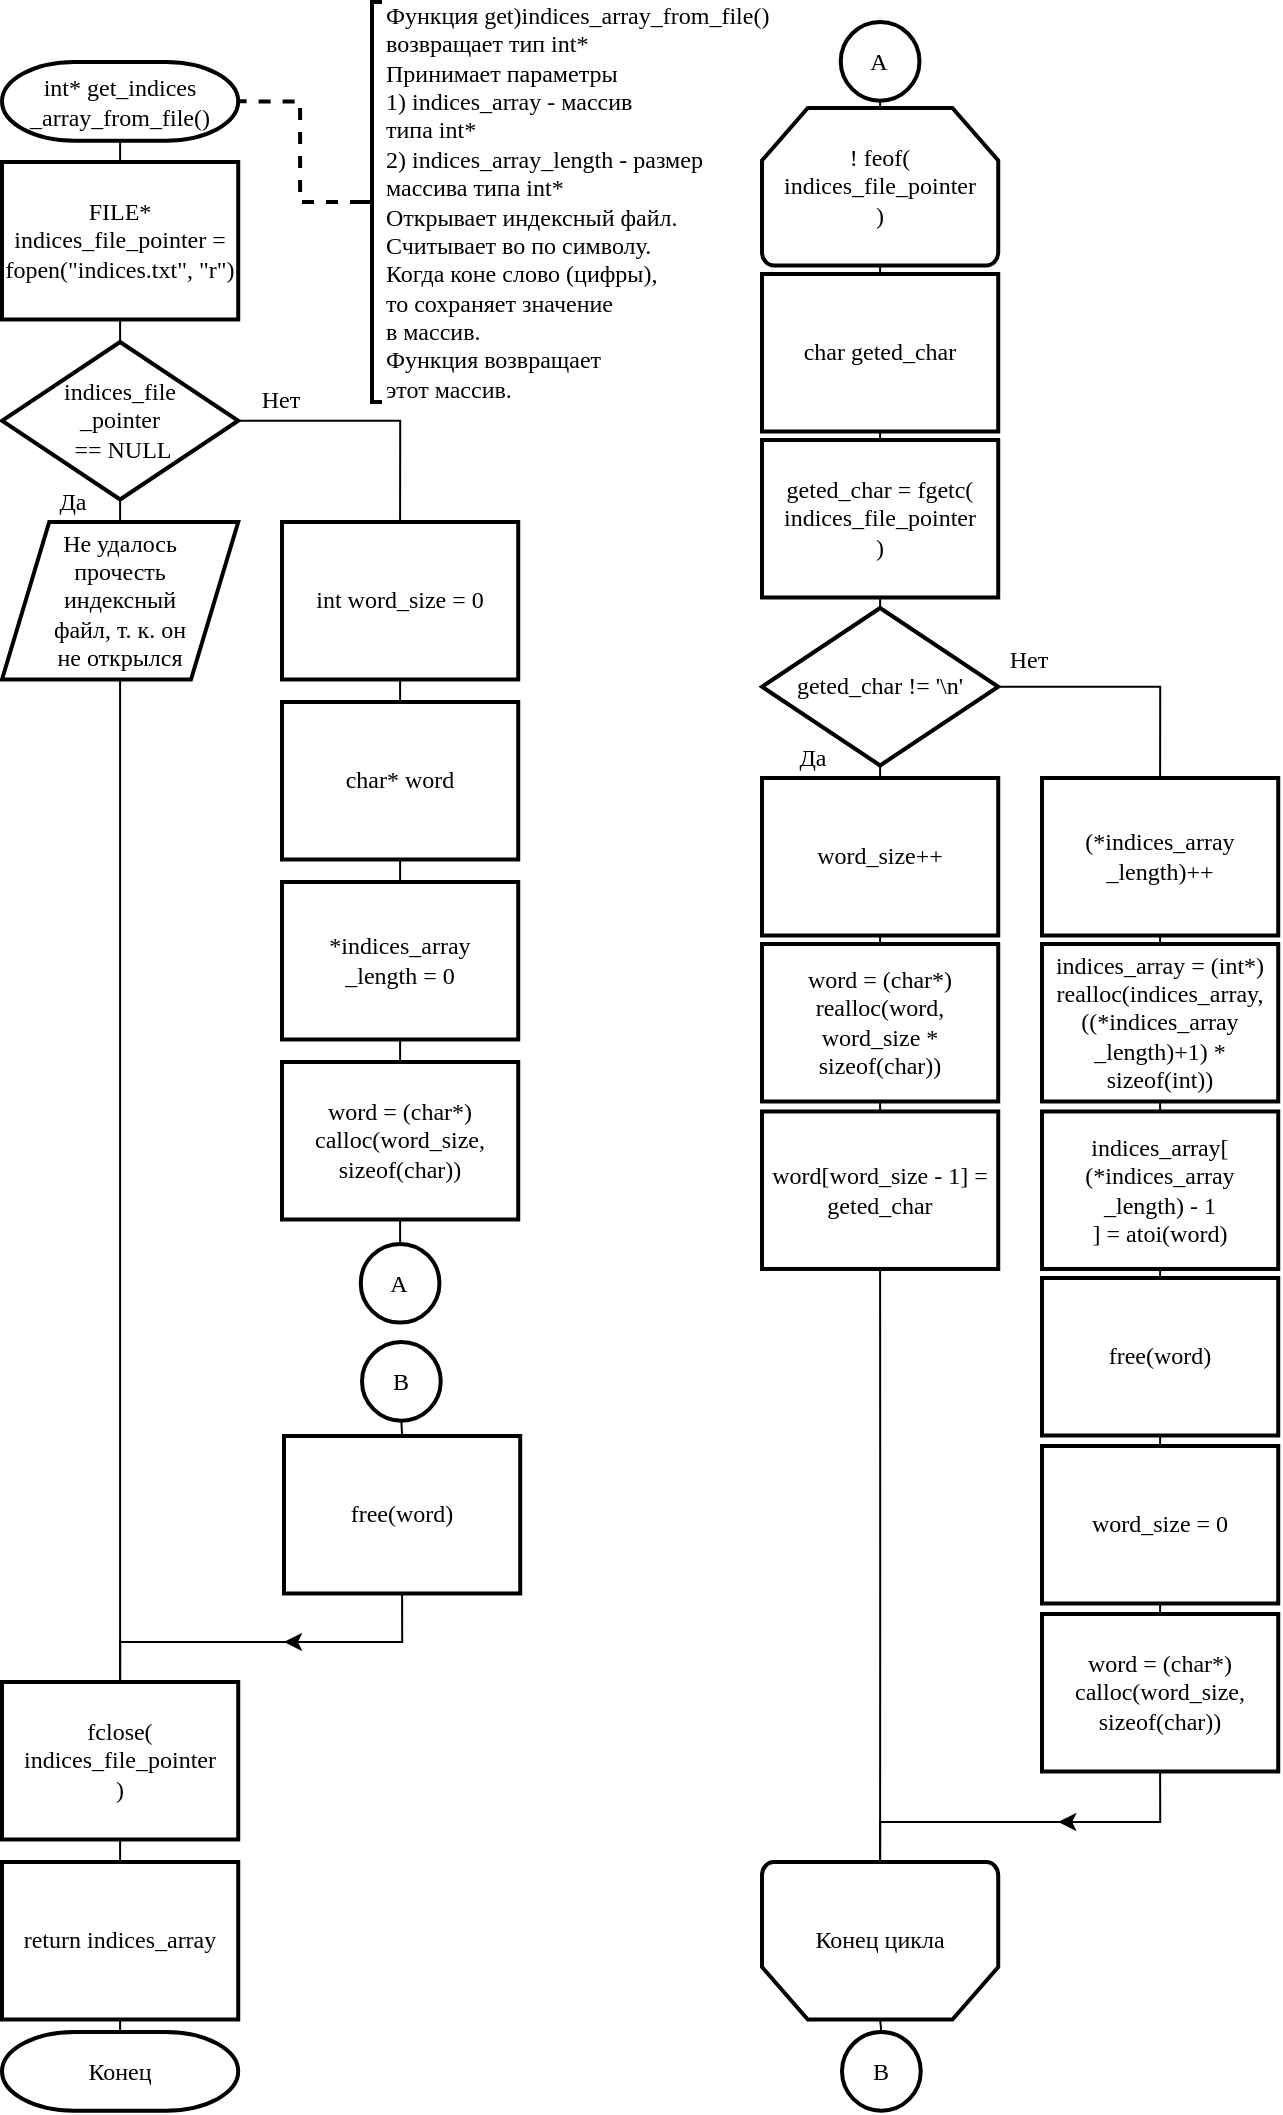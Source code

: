<mxfile version="13.0.3" type="device"><diagram id="yg2Ygf8nxabyiP3ZugN-" name="Page-1"><mxGraphModel dx="599" dy="358" grid="1" gridSize="10" guides="1" tooltips="1" connect="1" arrows="1" fold="1" page="1" pageScale="1" pageWidth="827" pageHeight="1169" math="0" shadow="0"><root><mxCell id="0"/><mxCell id="1" parent="0"/><mxCell id="3YvJE_8e4Qv8hHOXHo2c-40" style="edgeStyle=orthogonalEdgeStyle;rounded=0;orthogonalLoop=1;jettySize=auto;html=1;exitX=0.5;exitY=1;exitDx=0;exitDy=0;exitPerimeter=0;entryX=0.5;entryY=0;entryDx=0;entryDy=0;endArrow=none;endFill=0;fontFamily=Times New Roman;" edge="1" parent="1" source="3YvJE_8e4Qv8hHOXHo2c-1" target="3YvJE_8e4Qv8hHOXHo2c-2"><mxGeometry relative="1" as="geometry"/></mxCell><mxCell id="3YvJE_8e4Qv8hHOXHo2c-1" value="int* get_indices&lt;br&gt;_array_from_file()" style="strokeWidth=2;html=1;shape=mxgraph.flowchart.terminator;whiteSpace=wrap;fontFamily=Times New Roman;" vertex="1" parent="1"><mxGeometry x="90" y="70" width="118.11" height="39.37" as="geometry"/></mxCell><mxCell id="3YvJE_8e4Qv8hHOXHo2c-41" style="edgeStyle=orthogonalEdgeStyle;rounded=0;orthogonalLoop=1;jettySize=auto;html=1;exitX=0.5;exitY=1;exitDx=0;exitDy=0;entryX=0.5;entryY=0;entryDx=0;entryDy=0;entryPerimeter=0;endArrow=none;endFill=0;fontFamily=Times New Roman;" edge="1" parent="1" source="3YvJE_8e4Qv8hHOXHo2c-2" target="3YvJE_8e4Qv8hHOXHo2c-3"><mxGeometry relative="1" as="geometry"/></mxCell><mxCell id="3YvJE_8e4Qv8hHOXHo2c-2" value="FILE* indices_file_pointer = fopen(&quot;indices.txt&quot;, &quot;r&quot;)" style="rounded=0;whiteSpace=wrap;html=1;absoluteArcSize=1;arcSize=14;strokeWidth=2;fontFamily=Times New Roman;" vertex="1" parent="1"><mxGeometry x="90" y="120" width="118.11" height="78.74" as="geometry"/></mxCell><mxCell id="3YvJE_8e4Qv8hHOXHo2c-42" style="edgeStyle=orthogonalEdgeStyle;rounded=0;orthogonalLoop=1;jettySize=auto;html=1;exitX=0.5;exitY=1;exitDx=0;exitDy=0;exitPerimeter=0;entryX=0.5;entryY=0;entryDx=0;entryDy=0;endArrow=none;endFill=0;fontFamily=Times New Roman;" edge="1" parent="1" source="3YvJE_8e4Qv8hHOXHo2c-3" target="3YvJE_8e4Qv8hHOXHo2c-4"><mxGeometry relative="1" as="geometry"/></mxCell><mxCell id="3YvJE_8e4Qv8hHOXHo2c-43" style="edgeStyle=orthogonalEdgeStyle;rounded=0;orthogonalLoop=1;jettySize=auto;html=1;exitX=1;exitY=0.5;exitDx=0;exitDy=0;exitPerimeter=0;entryX=0.5;entryY=0;entryDx=0;entryDy=0;endArrow=none;endFill=0;fontFamily=Times New Roman;" edge="1" parent="1" source="3YvJE_8e4Qv8hHOXHo2c-3" target="3YvJE_8e4Qv8hHOXHo2c-5"><mxGeometry relative="1" as="geometry"/></mxCell><mxCell id="3YvJE_8e4Qv8hHOXHo2c-3" value="indices_file&lt;br&gt;_pointer&lt;br&gt;&amp;nbsp;== NULL" style="strokeWidth=2;html=1;shape=mxgraph.flowchart.decision;whiteSpace=wrap;fontFamily=Times New Roman;" vertex="1" parent="1"><mxGeometry x="90" y="210" width="118.11" height="78.74" as="geometry"/></mxCell><mxCell id="3YvJE_8e4Qv8hHOXHo2c-57" style="edgeStyle=orthogonalEdgeStyle;rounded=0;orthogonalLoop=1;jettySize=auto;html=1;exitX=0.5;exitY=1;exitDx=0;exitDy=0;entryX=0.5;entryY=0;entryDx=0;entryDy=0;endArrow=none;endFill=0;fontFamily=Times New Roman;" edge="1" parent="1" source="3YvJE_8e4Qv8hHOXHo2c-4" target="3YvJE_8e4Qv8hHOXHo2c-55"><mxGeometry relative="1" as="geometry"/></mxCell><mxCell id="3YvJE_8e4Qv8hHOXHo2c-4" value="Не удалось&lt;br&gt;прочесть&lt;br&gt;индексный&lt;br&gt;файл, т. к. он&lt;br&gt;не открылся" style="shape=parallelogram;perimeter=parallelogramPerimeter;whiteSpace=wrap;html=1;strokeWidth=2;fontFamily=Times New Roman;" vertex="1" parent="1"><mxGeometry x="90" y="300" width="118.11" height="78.74" as="geometry"/></mxCell><mxCell id="3YvJE_8e4Qv8hHOXHo2c-44" style="edgeStyle=orthogonalEdgeStyle;rounded=0;orthogonalLoop=1;jettySize=auto;html=1;exitX=0.5;exitY=1;exitDx=0;exitDy=0;entryX=0.5;entryY=0;entryDx=0;entryDy=0;endArrow=none;endFill=0;fontFamily=Times New Roman;" edge="1" parent="1" source="3YvJE_8e4Qv8hHOXHo2c-5" target="3YvJE_8e4Qv8hHOXHo2c-6"><mxGeometry relative="1" as="geometry"/></mxCell><mxCell id="3YvJE_8e4Qv8hHOXHo2c-5" value="int word_size = 0" style="rounded=0;whiteSpace=wrap;html=1;absoluteArcSize=1;arcSize=14;strokeWidth=2;fontFamily=Times New Roman;" vertex="1" parent="1"><mxGeometry x="230" y="300" width="118.11" height="78.74" as="geometry"/></mxCell><mxCell id="3YvJE_8e4Qv8hHOXHo2c-45" style="edgeStyle=orthogonalEdgeStyle;rounded=0;orthogonalLoop=1;jettySize=auto;html=1;exitX=0.5;exitY=1;exitDx=0;exitDy=0;entryX=0.5;entryY=0;entryDx=0;entryDy=0;endArrow=none;endFill=0;fontFamily=Times New Roman;" edge="1" parent="1" source="3YvJE_8e4Qv8hHOXHo2c-6" target="3YvJE_8e4Qv8hHOXHo2c-7"><mxGeometry relative="1" as="geometry"/></mxCell><mxCell id="3YvJE_8e4Qv8hHOXHo2c-6" value="char* word" style="rounded=0;whiteSpace=wrap;html=1;absoluteArcSize=1;arcSize=14;strokeWidth=2;fontFamily=Times New Roman;" vertex="1" parent="1"><mxGeometry x="230" y="390" width="118.11" height="78.74" as="geometry"/></mxCell><mxCell id="3YvJE_8e4Qv8hHOXHo2c-46" style="edgeStyle=orthogonalEdgeStyle;rounded=0;orthogonalLoop=1;jettySize=auto;html=1;exitX=0.5;exitY=1;exitDx=0;exitDy=0;entryX=0.5;entryY=0;entryDx=0;entryDy=0;endArrow=none;endFill=0;fontFamily=Times New Roman;" edge="1" parent="1" source="3YvJE_8e4Qv8hHOXHo2c-7" target="3YvJE_8e4Qv8hHOXHo2c-8"><mxGeometry relative="1" as="geometry"/></mxCell><mxCell id="3YvJE_8e4Qv8hHOXHo2c-7" value="*indices_array&lt;br&gt;_length = 0" style="rounded=0;whiteSpace=wrap;html=1;absoluteArcSize=1;arcSize=14;strokeWidth=2;fontFamily=Times New Roman;" vertex="1" parent="1"><mxGeometry x="230" y="480" width="118.11" height="78.74" as="geometry"/></mxCell><mxCell id="3YvJE_8e4Qv8hHOXHo2c-48" style="edgeStyle=orthogonalEdgeStyle;rounded=0;orthogonalLoop=1;jettySize=auto;html=1;exitX=0.5;exitY=1;exitDx=0;exitDy=0;entryX=0.5;entryY=0;entryDx=0;entryDy=0;entryPerimeter=0;endArrow=none;endFill=0;fontFamily=Times New Roman;" edge="1" parent="1" source="3YvJE_8e4Qv8hHOXHo2c-8" target="3YvJE_8e4Qv8hHOXHo2c-47"><mxGeometry relative="1" as="geometry"/></mxCell><mxCell id="3YvJE_8e4Qv8hHOXHo2c-8" value="word = (char*) calloc(word_size, sizeof(char))" style="rounded=0;whiteSpace=wrap;html=1;absoluteArcSize=1;arcSize=14;strokeWidth=2;fontFamily=Times New Roman;" vertex="1" parent="1"><mxGeometry x="230" y="570" width="118.11" height="78.74" as="geometry"/></mxCell><mxCell id="3YvJE_8e4Qv8hHOXHo2c-39" style="edgeStyle=orthogonalEdgeStyle;rounded=0;orthogonalLoop=1;jettySize=auto;html=1;exitX=0.5;exitY=1;exitDx=0;exitDy=0;exitPerimeter=0;entryX=0.5;entryY=0;entryDx=0;entryDy=0;endArrow=none;endFill=0;fontFamily=Times New Roman;" edge="1" parent="1" source="3YvJE_8e4Qv8hHOXHo2c-9" target="3YvJE_8e4Qv8hHOXHo2c-11"><mxGeometry relative="1" as="geometry"/></mxCell><mxCell id="3YvJE_8e4Qv8hHOXHo2c-9" value="! feof(&lt;br&gt;indices_file_pointer&lt;br&gt;)" style="strokeWidth=2;html=1;shape=mxgraph.flowchart.loop_limit;whiteSpace=wrap;fontFamily=Times New Roman;" vertex="1" parent="1"><mxGeometry x="470" y="93" width="118.11" height="78.74" as="geometry"/></mxCell><mxCell id="3YvJE_8e4Qv8hHOXHo2c-52" style="edgeStyle=orthogonalEdgeStyle;rounded=0;orthogonalLoop=1;jettySize=auto;html=1;exitX=0.5;exitY=0;exitDx=0;exitDy=0;exitPerimeter=0;entryX=0.5;entryY=0;entryDx=0;entryDy=0;entryPerimeter=0;endArrow=none;endFill=0;fontFamily=Times New Roman;" edge="1" parent="1" source="3YvJE_8e4Qv8hHOXHo2c-10" target="3YvJE_8e4Qv8hHOXHo2c-51"><mxGeometry relative="1" as="geometry"/></mxCell><mxCell id="3YvJE_8e4Qv8hHOXHo2c-10" value="Конец цикла" style="strokeWidth=2;html=1;shape=mxgraph.flowchart.loop_limit;whiteSpace=wrap;fontFamily=Times New Roman;flipV=1;" vertex="1" parent="1"><mxGeometry x="470" y="970" width="118.11" height="78.74" as="geometry"/></mxCell><mxCell id="3YvJE_8e4Qv8hHOXHo2c-38" style="edgeStyle=orthogonalEdgeStyle;rounded=0;orthogonalLoop=1;jettySize=auto;html=1;exitX=0.5;exitY=1;exitDx=0;exitDy=0;entryX=0.5;entryY=0;entryDx=0;entryDy=0;endArrow=none;endFill=0;fontFamily=Times New Roman;" edge="1" parent="1" source="3YvJE_8e4Qv8hHOXHo2c-11" target="3YvJE_8e4Qv8hHOXHo2c-12"><mxGeometry relative="1" as="geometry"/></mxCell><mxCell id="3YvJE_8e4Qv8hHOXHo2c-11" value="char geted_char" style="rounded=0;whiteSpace=wrap;html=1;absoluteArcSize=1;arcSize=14;strokeWidth=2;fontFamily=Times New Roman;" vertex="1" parent="1"><mxGeometry x="470" y="176" width="118.11" height="78.74" as="geometry"/></mxCell><mxCell id="3YvJE_8e4Qv8hHOXHo2c-37" style="edgeStyle=orthogonalEdgeStyle;rounded=0;orthogonalLoop=1;jettySize=auto;html=1;exitX=0.5;exitY=1;exitDx=0;exitDy=0;entryX=0.5;entryY=0;entryDx=0;entryDy=0;entryPerimeter=0;endArrow=none;endFill=0;fontFamily=Times New Roman;" edge="1" parent="1" source="3YvJE_8e4Qv8hHOXHo2c-12" target="3YvJE_8e4Qv8hHOXHo2c-13"><mxGeometry relative="1" as="geometry"/></mxCell><mxCell id="3YvJE_8e4Qv8hHOXHo2c-12" value="geted_char = fgetc(&lt;br&gt;indices_file_pointer&lt;br&gt;)" style="rounded=0;whiteSpace=wrap;html=1;absoluteArcSize=1;arcSize=14;strokeWidth=2;fontFamily=Times New Roman;" vertex="1" parent="1"><mxGeometry x="470" y="259" width="118.11" height="78.74" as="geometry"/></mxCell><mxCell id="3YvJE_8e4Qv8hHOXHo2c-28" style="edgeStyle=orthogonalEdgeStyle;rounded=0;orthogonalLoop=1;jettySize=auto;html=1;exitX=0.5;exitY=1;exitDx=0;exitDy=0;exitPerimeter=0;entryX=0.5;entryY=0;entryDx=0;entryDy=0;endArrow=none;endFill=0;fontFamily=Times New Roman;" edge="1" parent="1" source="3YvJE_8e4Qv8hHOXHo2c-13" target="3YvJE_8e4Qv8hHOXHo2c-14"><mxGeometry relative="1" as="geometry"/></mxCell><mxCell id="3YvJE_8e4Qv8hHOXHo2c-31" style="edgeStyle=orthogonalEdgeStyle;rounded=0;orthogonalLoop=1;jettySize=auto;html=1;exitX=1;exitY=0.5;exitDx=0;exitDy=0;exitPerimeter=0;entryX=0.5;entryY=0;entryDx=0;entryDy=0;endArrow=none;endFill=0;fontFamily=Times New Roman;" edge="1" parent="1" source="3YvJE_8e4Qv8hHOXHo2c-13" target="3YvJE_8e4Qv8hHOXHo2c-17"><mxGeometry relative="1" as="geometry"/></mxCell><mxCell id="3YvJE_8e4Qv8hHOXHo2c-13" value="geted_char != '\n'" style="strokeWidth=2;html=1;shape=mxgraph.flowchart.decision;whiteSpace=wrap;fontFamily=Times New Roman;" vertex="1" parent="1"><mxGeometry x="470" y="343" width="118.11" height="78.74" as="geometry"/></mxCell><mxCell id="3YvJE_8e4Qv8hHOXHo2c-29" style="edgeStyle=orthogonalEdgeStyle;rounded=0;orthogonalLoop=1;jettySize=auto;html=1;exitX=0.5;exitY=1;exitDx=0;exitDy=0;entryX=0.5;entryY=0;entryDx=0;entryDy=0;endArrow=none;endFill=0;fontFamily=Times New Roman;" edge="1" parent="1" source="3YvJE_8e4Qv8hHOXHo2c-14" target="3YvJE_8e4Qv8hHOXHo2c-15"><mxGeometry relative="1" as="geometry"/></mxCell><mxCell id="3YvJE_8e4Qv8hHOXHo2c-14" value="word_size++" style="rounded=0;whiteSpace=wrap;html=1;absoluteArcSize=1;arcSize=14;strokeWidth=2;fontFamily=Times New Roman;" vertex="1" parent="1"><mxGeometry x="470" y="428" width="118.11" height="78.74" as="geometry"/></mxCell><mxCell id="3YvJE_8e4Qv8hHOXHo2c-30" style="edgeStyle=orthogonalEdgeStyle;rounded=0;orthogonalLoop=1;jettySize=auto;html=1;exitX=0.5;exitY=1;exitDx=0;exitDy=0;entryX=0.5;entryY=0;entryDx=0;entryDy=0;endArrow=none;endFill=0;fontFamily=Times New Roman;" edge="1" parent="1" source="3YvJE_8e4Qv8hHOXHo2c-15" target="3YvJE_8e4Qv8hHOXHo2c-16"><mxGeometry relative="1" as="geometry"/></mxCell><mxCell id="3YvJE_8e4Qv8hHOXHo2c-15" value="word = (char*) realloc(word, word_size * sizeof(char))" style="rounded=0;whiteSpace=wrap;html=1;absoluteArcSize=1;arcSize=14;strokeWidth=2;fontFamily=Times New Roman;" vertex="1" parent="1"><mxGeometry x="470" y="511" width="118.11" height="78.74" as="geometry"/></mxCell><mxCell id="3YvJE_8e4Qv8hHOXHo2c-27" style="edgeStyle=orthogonalEdgeStyle;rounded=0;orthogonalLoop=1;jettySize=auto;html=1;exitX=0.5;exitY=1;exitDx=0;exitDy=0;endArrow=none;endFill=0;fontFamily=Times New Roman;" edge="1" parent="1" source="3YvJE_8e4Qv8hHOXHo2c-16" target="3YvJE_8e4Qv8hHOXHo2c-10"><mxGeometry relative="1" as="geometry"/></mxCell><mxCell id="3YvJE_8e4Qv8hHOXHo2c-16" value="word[word_size - 1] = geted_char" style="rounded=0;whiteSpace=wrap;html=1;absoluteArcSize=1;arcSize=14;strokeWidth=2;fontFamily=Times New Roman;" vertex="1" parent="1"><mxGeometry x="470" y="594.74" width="118.11" height="78.74" as="geometry"/></mxCell><mxCell id="3YvJE_8e4Qv8hHOXHo2c-32" style="edgeStyle=orthogonalEdgeStyle;rounded=0;orthogonalLoop=1;jettySize=auto;html=1;exitX=0.5;exitY=1;exitDx=0;exitDy=0;entryX=0.5;entryY=0;entryDx=0;entryDy=0;endArrow=none;endFill=0;fontFamily=Times New Roman;" edge="1" parent="1" source="3YvJE_8e4Qv8hHOXHo2c-17" target="3YvJE_8e4Qv8hHOXHo2c-18"><mxGeometry relative="1" as="geometry"/></mxCell><mxCell id="3YvJE_8e4Qv8hHOXHo2c-17" value="(*indices_array&lt;br&gt;_length)++" style="rounded=0;whiteSpace=wrap;html=1;absoluteArcSize=1;arcSize=14;strokeWidth=2;fontFamily=Times New Roman;" vertex="1" parent="1"><mxGeometry x="610" y="428" width="118.11" height="78.74" as="geometry"/></mxCell><mxCell id="3YvJE_8e4Qv8hHOXHo2c-33" style="edgeStyle=orthogonalEdgeStyle;rounded=0;orthogonalLoop=1;jettySize=auto;html=1;exitX=0.5;exitY=1;exitDx=0;exitDy=0;entryX=0.5;entryY=0;entryDx=0;entryDy=0;endArrow=none;endFill=0;fontFamily=Times New Roman;" edge="1" parent="1" source="3YvJE_8e4Qv8hHOXHo2c-18" target="3YvJE_8e4Qv8hHOXHo2c-19"><mxGeometry relative="1" as="geometry"/></mxCell><mxCell id="3YvJE_8e4Qv8hHOXHo2c-18" value="indices_array = (int*) realloc(indices_array, ((*indices_array&lt;br&gt;_length)+1) * sizeof(int))" style="rounded=0;whiteSpace=wrap;html=1;absoluteArcSize=1;arcSize=14;strokeWidth=2;fontFamily=Times New Roman;" vertex="1" parent="1"><mxGeometry x="610" y="511" width="118.11" height="78.74" as="geometry"/></mxCell><mxCell id="3YvJE_8e4Qv8hHOXHo2c-34" style="edgeStyle=orthogonalEdgeStyle;rounded=0;orthogonalLoop=1;jettySize=auto;html=1;exitX=0.5;exitY=1;exitDx=0;exitDy=0;entryX=0.5;entryY=0;entryDx=0;entryDy=0;endArrow=none;endFill=0;fontFamily=Times New Roman;" edge="1" parent="1" source="3YvJE_8e4Qv8hHOXHo2c-19" target="3YvJE_8e4Qv8hHOXHo2c-20"><mxGeometry relative="1" as="geometry"/></mxCell><mxCell id="3YvJE_8e4Qv8hHOXHo2c-19" value="indices_array[&lt;br&gt;(*indices_array&lt;br&gt;_length) - 1&lt;br&gt;] = atoi(word)" style="rounded=0;whiteSpace=wrap;html=1;absoluteArcSize=1;arcSize=14;strokeWidth=2;fontFamily=Times New Roman;" vertex="1" parent="1"><mxGeometry x="610" y="594.74" width="118.11" height="78.74" as="geometry"/></mxCell><mxCell id="3YvJE_8e4Qv8hHOXHo2c-35" style="edgeStyle=orthogonalEdgeStyle;rounded=0;orthogonalLoop=1;jettySize=auto;html=1;exitX=0.5;exitY=1;exitDx=0;exitDy=0;entryX=0.5;entryY=0;entryDx=0;entryDy=0;endArrow=none;endFill=0;fontFamily=Times New Roman;" edge="1" parent="1" source="3YvJE_8e4Qv8hHOXHo2c-20" target="3YvJE_8e4Qv8hHOXHo2c-21"><mxGeometry relative="1" as="geometry"/></mxCell><mxCell id="3YvJE_8e4Qv8hHOXHo2c-20" value="free(word)" style="rounded=0;whiteSpace=wrap;html=1;absoluteArcSize=1;arcSize=14;strokeWidth=2;fontFamily=Times New Roman;" vertex="1" parent="1"><mxGeometry x="610" y="678" width="118.11" height="78.74" as="geometry"/></mxCell><mxCell id="3YvJE_8e4Qv8hHOXHo2c-36" style="edgeStyle=orthogonalEdgeStyle;rounded=0;orthogonalLoop=1;jettySize=auto;html=1;exitX=0.5;exitY=1;exitDx=0;exitDy=0;entryX=0.5;entryY=0;entryDx=0;entryDy=0;endArrow=none;endFill=0;fontFamily=Times New Roman;" edge="1" parent="1" source="3YvJE_8e4Qv8hHOXHo2c-21" target="3YvJE_8e4Qv8hHOXHo2c-22"><mxGeometry relative="1" as="geometry"/></mxCell><mxCell id="3YvJE_8e4Qv8hHOXHo2c-21" value="word_size = 0" style="rounded=0;whiteSpace=wrap;html=1;absoluteArcSize=1;arcSize=14;strokeWidth=2;fontFamily=Times New Roman;" vertex="1" parent="1"><mxGeometry x="610" y="762" width="118.11" height="78.74" as="geometry"/></mxCell><mxCell id="3YvJE_8e4Qv8hHOXHo2c-26" style="edgeStyle=orthogonalEdgeStyle;rounded=0;orthogonalLoop=1;jettySize=auto;html=1;exitX=0.5;exitY=1;exitDx=0;exitDy=0;entryX=0.5;entryY=1;entryDx=0;entryDy=0;entryPerimeter=0;endArrow=none;endFill=0;fontFamily=Times New Roman;" edge="1" parent="1" source="3YvJE_8e4Qv8hHOXHo2c-22" target="3YvJE_8e4Qv8hHOXHo2c-10"><mxGeometry relative="1" as="geometry"><Array as="points"><mxPoint x="669" y="950"/><mxPoint x="529" y="950"/></Array></mxGeometry></mxCell><mxCell id="3YvJE_8e4Qv8hHOXHo2c-22" value="word = (char*) calloc(word_size, sizeof(char))" style="rounded=0;whiteSpace=wrap;html=1;absoluteArcSize=1;arcSize=14;strokeWidth=2;fontFamily=Times New Roman;" vertex="1" parent="1"><mxGeometry x="610" y="846" width="118.11" height="78.74" as="geometry"/></mxCell><mxCell id="3YvJE_8e4Qv8hHOXHo2c-47" value="A" style="strokeWidth=2;html=1;shape=mxgraph.flowchart.start_2;whiteSpace=wrap;fontFamily=Times New Roman;" vertex="1" parent="1"><mxGeometry x="269.37" y="660.94" width="39.37" height="39.37" as="geometry"/></mxCell><mxCell id="3YvJE_8e4Qv8hHOXHo2c-50" style="edgeStyle=orthogonalEdgeStyle;rounded=0;orthogonalLoop=1;jettySize=auto;html=1;exitX=0.5;exitY=1;exitDx=0;exitDy=0;exitPerimeter=0;entryX=0.5;entryY=0;entryDx=0;entryDy=0;entryPerimeter=0;endArrow=none;endFill=0;fontFamily=Times New Roman;" edge="1" parent="1" source="3YvJE_8e4Qv8hHOXHo2c-49" target="3YvJE_8e4Qv8hHOXHo2c-9"><mxGeometry relative="1" as="geometry"/></mxCell><mxCell id="3YvJE_8e4Qv8hHOXHo2c-49" value="A" style="strokeWidth=2;html=1;shape=mxgraph.flowchart.start_2;whiteSpace=wrap;fontFamily=Times New Roman;" vertex="1" parent="1"><mxGeometry x="509.37" y="50" width="39.37" height="39.37" as="geometry"/></mxCell><mxCell id="3YvJE_8e4Qv8hHOXHo2c-51" value="B" style="strokeWidth=2;html=1;shape=mxgraph.flowchart.start_2;whiteSpace=wrap;fontFamily=Times New Roman;" vertex="1" parent="1"><mxGeometry x="510" y="1055" width="39.37" height="39.37" as="geometry"/></mxCell><mxCell id="3YvJE_8e4Qv8hHOXHo2c-62" style="edgeStyle=orthogonalEdgeStyle;rounded=0;orthogonalLoop=1;jettySize=auto;html=1;exitX=0.5;exitY=1;exitDx=0;exitDy=0;exitPerimeter=0;entryX=0.5;entryY=0;entryDx=0;entryDy=0;endArrow=none;endFill=0;fontFamily=Times New Roman;" edge="1" parent="1" source="3YvJE_8e4Qv8hHOXHo2c-53" target="3YvJE_8e4Qv8hHOXHo2c-54"><mxGeometry relative="1" as="geometry"/></mxCell><mxCell id="3YvJE_8e4Qv8hHOXHo2c-53" value="B" style="strokeWidth=2;html=1;shape=mxgraph.flowchart.start_2;whiteSpace=wrap;fontFamily=Times New Roman;" vertex="1" parent="1"><mxGeometry x="270" y="710" width="39.37" height="39.37" as="geometry"/></mxCell><mxCell id="3YvJE_8e4Qv8hHOXHo2c-56" style="edgeStyle=orthogonalEdgeStyle;rounded=0;orthogonalLoop=1;jettySize=auto;html=1;exitX=0.5;exitY=1;exitDx=0;exitDy=0;entryX=0.5;entryY=0;entryDx=0;entryDy=0;endArrow=none;endFill=0;fontFamily=Times New Roman;" edge="1" parent="1" source="3YvJE_8e4Qv8hHOXHo2c-54" target="3YvJE_8e4Qv8hHOXHo2c-55"><mxGeometry relative="1" as="geometry"><Array as="points"><mxPoint x="290" y="860"/><mxPoint x="149" y="860"/></Array></mxGeometry></mxCell><mxCell id="3YvJE_8e4Qv8hHOXHo2c-54" value="free(word)" style="rounded=0;whiteSpace=wrap;html=1;absoluteArcSize=1;arcSize=14;strokeWidth=2;fontFamily=Times New Roman;" vertex="1" parent="1"><mxGeometry x="231" y="757" width="118.11" height="78.74" as="geometry"/></mxCell><mxCell id="3YvJE_8e4Qv8hHOXHo2c-59" style="edgeStyle=orthogonalEdgeStyle;rounded=0;orthogonalLoop=1;jettySize=auto;html=1;exitX=0.5;exitY=1;exitDx=0;exitDy=0;entryX=0.5;entryY=0;entryDx=0;entryDy=0;endArrow=none;endFill=0;fontFamily=Times New Roman;" edge="1" parent="1" source="3YvJE_8e4Qv8hHOXHo2c-55" target="3YvJE_8e4Qv8hHOXHo2c-58"><mxGeometry relative="1" as="geometry"/></mxCell><mxCell id="3YvJE_8e4Qv8hHOXHo2c-55" value="fclose(&lt;br&gt;indices_file_pointer&lt;br&gt;)" style="rounded=0;whiteSpace=wrap;html=1;absoluteArcSize=1;arcSize=14;strokeWidth=2;fontFamily=Times New Roman;" vertex="1" parent="1"><mxGeometry x="90" y="880" width="118.11" height="78.74" as="geometry"/></mxCell><mxCell id="3YvJE_8e4Qv8hHOXHo2c-61" style="edgeStyle=orthogonalEdgeStyle;rounded=0;orthogonalLoop=1;jettySize=auto;html=1;exitX=0.5;exitY=1;exitDx=0;exitDy=0;entryX=0.5;entryY=0;entryDx=0;entryDy=0;entryPerimeter=0;endArrow=none;endFill=0;fontFamily=Times New Roman;" edge="1" parent="1" source="3YvJE_8e4Qv8hHOXHo2c-58" target="3YvJE_8e4Qv8hHOXHo2c-60"><mxGeometry relative="1" as="geometry"/></mxCell><mxCell id="3YvJE_8e4Qv8hHOXHo2c-58" value="return indices_array" style="rounded=0;whiteSpace=wrap;html=1;absoluteArcSize=1;arcSize=14;strokeWidth=2;fontFamily=Times New Roman;" vertex="1" parent="1"><mxGeometry x="90" y="970" width="118.11" height="78.74" as="geometry"/></mxCell><mxCell id="3YvJE_8e4Qv8hHOXHo2c-60" value="Конец" style="strokeWidth=2;html=1;shape=mxgraph.flowchart.terminator;whiteSpace=wrap;fontFamily=Times New Roman;" vertex="1" parent="1"><mxGeometry x="90" y="1055" width="118.11" height="39.37" as="geometry"/></mxCell><mxCell id="3YvJE_8e4Qv8hHOXHo2c-64" style="edgeStyle=orthogonalEdgeStyle;rounded=0;orthogonalLoop=1;jettySize=auto;html=1;exitX=0;exitY=0.5;exitDx=0;exitDy=0;exitPerimeter=0;entryX=1;entryY=0.5;entryDx=0;entryDy=0;entryPerimeter=0;endArrow=none;endFill=0;strokeWidth=2;dashed=1;fontFamily=Times New Roman;" edge="1" parent="1" source="3YvJE_8e4Qv8hHOXHo2c-63" target="3YvJE_8e4Qv8hHOXHo2c-1"><mxGeometry relative="1" as="geometry"/></mxCell><mxCell id="3YvJE_8e4Qv8hHOXHo2c-63" value="Функция get)indices_array_from_file()&lt;br&gt;возвращает тип int*&lt;br&gt;Принимает параметры&lt;br&gt;1) indices_array - массив&lt;br&gt;типа int*&lt;br&gt;2) indices_array_length - размер&lt;br&gt;массива типа int*&lt;br&gt;Открывает индексный файл.&lt;br&gt;Считывает во по символу.&lt;br&gt;Когда коне слово (цифры),&lt;br&gt;то сохраняет значение&lt;br&gt;в массив.&lt;br&gt;Функция возвращает&lt;br&gt;этот массив." style="strokeWidth=2;html=1;shape=mxgraph.flowchart.annotation_2;align=left;labelPosition=right;pointerEvents=1;fontFamily=Times New Roman;" vertex="1" parent="1"><mxGeometry x="270" y="40" width="10" height="200" as="geometry"/></mxCell><mxCell id="3YvJE_8e4Qv8hHOXHo2c-65" value="Нет" style="text;html=1;align=center;verticalAlign=middle;resizable=0;points=[];autosize=1;fontFamily=Times New Roman;" vertex="1" parent="1"><mxGeometry x="214" y="229" width="30" height="20" as="geometry"/></mxCell><mxCell id="3YvJE_8e4Qv8hHOXHo2c-66" value="Нет" style="text;html=1;align=center;verticalAlign=middle;resizable=0;points=[];autosize=1;fontFamily=Times New Roman;" vertex="1" parent="1"><mxGeometry x="588.11" y="358.74" width="30" height="20" as="geometry"/></mxCell><mxCell id="3YvJE_8e4Qv8hHOXHo2c-68" value="Да" style="text;html=1;align=center;verticalAlign=middle;resizable=0;points=[];autosize=1;fontFamily=Times New Roman;" vertex="1" parent="1"><mxGeometry x="110" y="280" width="30" height="20" as="geometry"/></mxCell><mxCell id="3YvJE_8e4Qv8hHOXHo2c-70" value="Да" style="text;html=1;align=center;verticalAlign=middle;resizable=0;points=[];autosize=1;fontFamily=Times New Roman;" vertex="1" parent="1"><mxGeometry x="480" y="408" width="30" height="20" as="geometry"/></mxCell><mxCell id="3YvJE_8e4Qv8hHOXHo2c-71" value="" style="endArrow=classic;html=1;strokeWidth=1;fontFamily=Times New Roman;" edge="1" parent="1"><mxGeometry width="50" height="50" relative="1" as="geometry"><mxPoint x="657.11" y="950" as="sourcePoint"/><mxPoint x="618.11" y="950" as="targetPoint"/></mxGeometry></mxCell><mxCell id="3YvJE_8e4Qv8hHOXHo2c-72" value="" style="endArrow=classic;html=1;strokeWidth=1;fontFamily=Times New Roman;" edge="1" parent="1"><mxGeometry width="50" height="50" relative="1" as="geometry"><mxPoint x="270" y="860" as="sourcePoint"/><mxPoint x="231" y="860" as="targetPoint"/></mxGeometry></mxCell></root></mxGraphModel></diagram></mxfile>